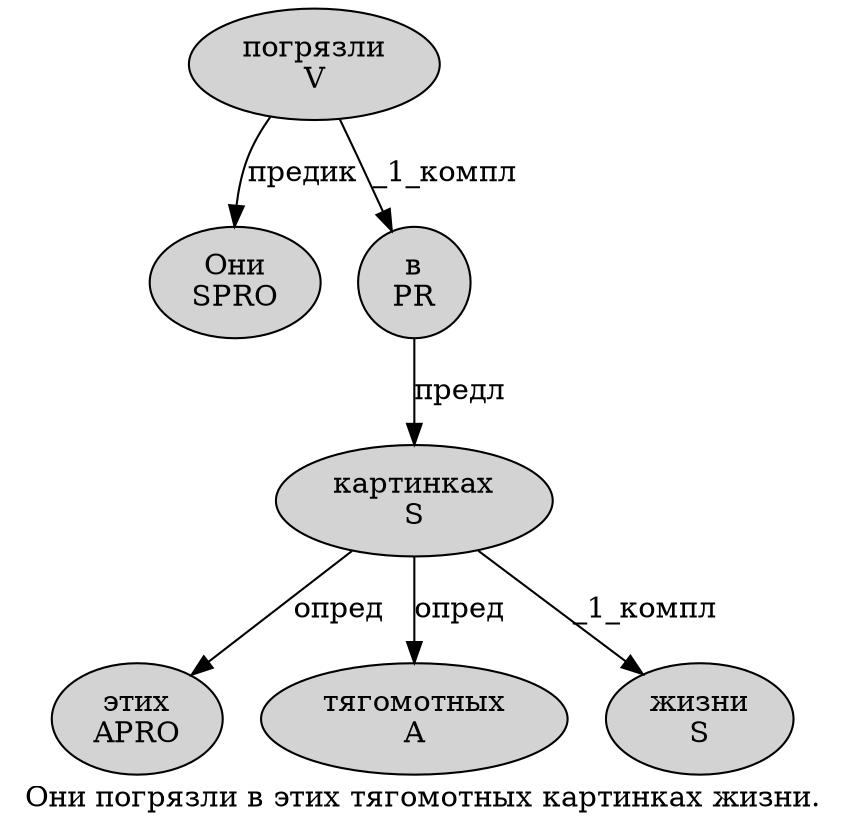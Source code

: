 digraph SENTENCE_3147 {
	graph [label="Они погрязли в этих тягомотных картинках жизни."]
	node [style=filled]
		0 [label="Они
SPRO" color="" fillcolor=lightgray penwidth=1 shape=ellipse]
		1 [label="погрязли
V" color="" fillcolor=lightgray penwidth=1 shape=ellipse]
		2 [label="в
PR" color="" fillcolor=lightgray penwidth=1 shape=ellipse]
		3 [label="этих
APRO" color="" fillcolor=lightgray penwidth=1 shape=ellipse]
		4 [label="тягомотных
A" color="" fillcolor=lightgray penwidth=1 shape=ellipse]
		5 [label="картинках
S" color="" fillcolor=lightgray penwidth=1 shape=ellipse]
		6 [label="жизни
S" color="" fillcolor=lightgray penwidth=1 shape=ellipse]
			2 -> 5 [label="предл"]
			1 -> 0 [label="предик"]
			1 -> 2 [label="_1_компл"]
			5 -> 3 [label="опред"]
			5 -> 4 [label="опред"]
			5 -> 6 [label="_1_компл"]
}
